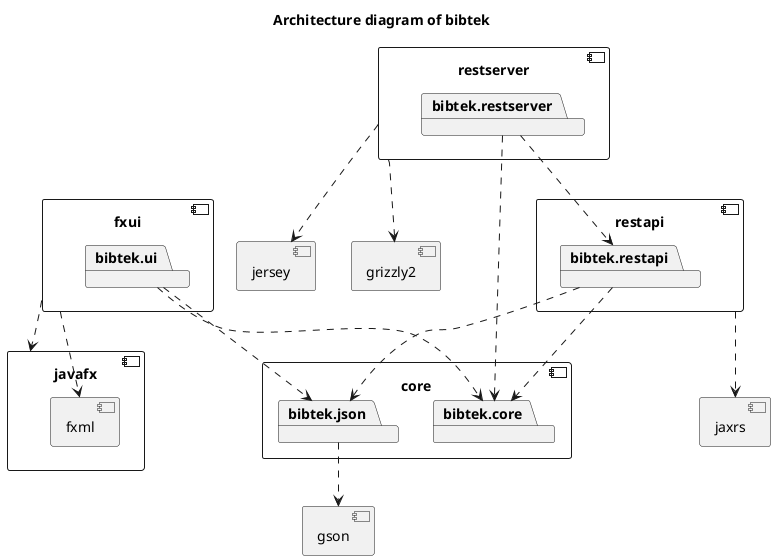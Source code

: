 @startuml ArchitectureDiagram

title Architecture diagram of bibtek


component core {
package bibtek.core
package bibtek.json
}

component fxui {
package bibtek.ui
}

component gson{
}

component jersey {
}

component grizzly2 {
}

component restserver {
package bibtek.restserver
}

component javafx {
component fxml {
}
}

component restapi {
package bibtek.restapi
}

component javafx {
component fxml {
}
}

component jaxrs {
}
bibtek.json ..> gson

bibtek.ui ..> bibtek.core
bibtek.ui ..> bibtek.json

fxui ..> javafx
fxui ..> fxml

bibtek.restapi ..> bibtek.core
bibtek.restapi ..> bibtek.json

restapi ..> jaxrs

bibtek.restserver ..> bibtek.core
bibtek.restserver ..> bibtek.restapi

restserver ..> jersey
restserver ..> grizzly2

@enduml
